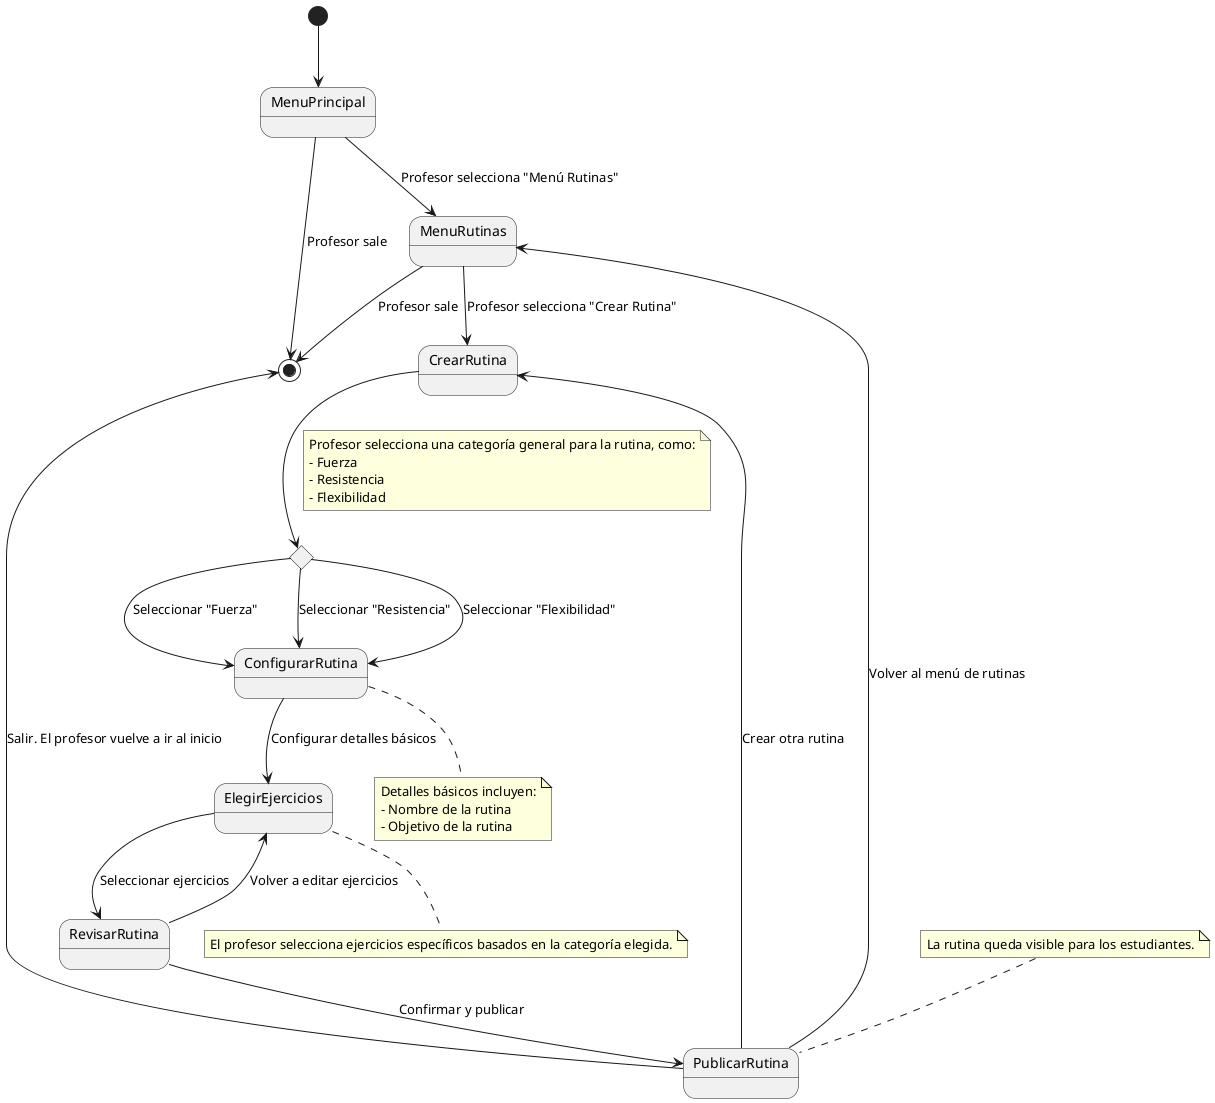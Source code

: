 @startuml

[*] --> MenuPrincipal

MenuPrincipal -d-> MenuRutinas : Profesor selecciona "Menú Rutinas"
MenuPrincipal --> [*] : Profesor sale

MenuRutinas -d-> CrearRutina : Profesor selecciona "Crear Rutina"
MenuRutinas -d-> [*] : Profesor sale

state SeleccionarCategoria <<choice>>
CrearRutina -d-> SeleccionarCategoria
note on link
    Profesor selecciona una categoría general para la rutina, como:
    - Fuerza
    - Resistencia
    - Flexibilidad
end note

SeleccionarCategoria -d-> ConfigurarRutina : Seleccionar "Fuerza"
SeleccionarCategoria -d-> ConfigurarRutina : Seleccionar "Resistencia"
SeleccionarCategoria -d-> ConfigurarRutina : Seleccionar "Flexibilidad"

ConfigurarRutina --> ElegirEjercicios : Configurar detalles básicos
note bottom of ConfigurarRutina
    Detalles básicos incluyen:
    - Nombre de la rutina
    - Objetivo de la rutina
end note

ElegirEjercicios --> RevisarRutina : Seleccionar ejercicios
note bottom of ElegirEjercicios
    El profesor selecciona ejercicios específicos basados en la categoría elegida.
end note

RevisarRutina -d-> PublicarRutina : Confirmar y publicar
RevisarRutina -u-> ElegirEjercicios : Volver a editar ejercicios

note top of PublicarRutina
    La rutina queda visible para los estudiantes.
end note

PublicarRutina -u-> CrearRutina : Crear otra rutina
PublicarRutina -u-> MenuRutinas : Volver al menú de rutinas
PublicarRutina -u-> [*] : Salir. El profesor vuelve a ir al inicio

@enduml
